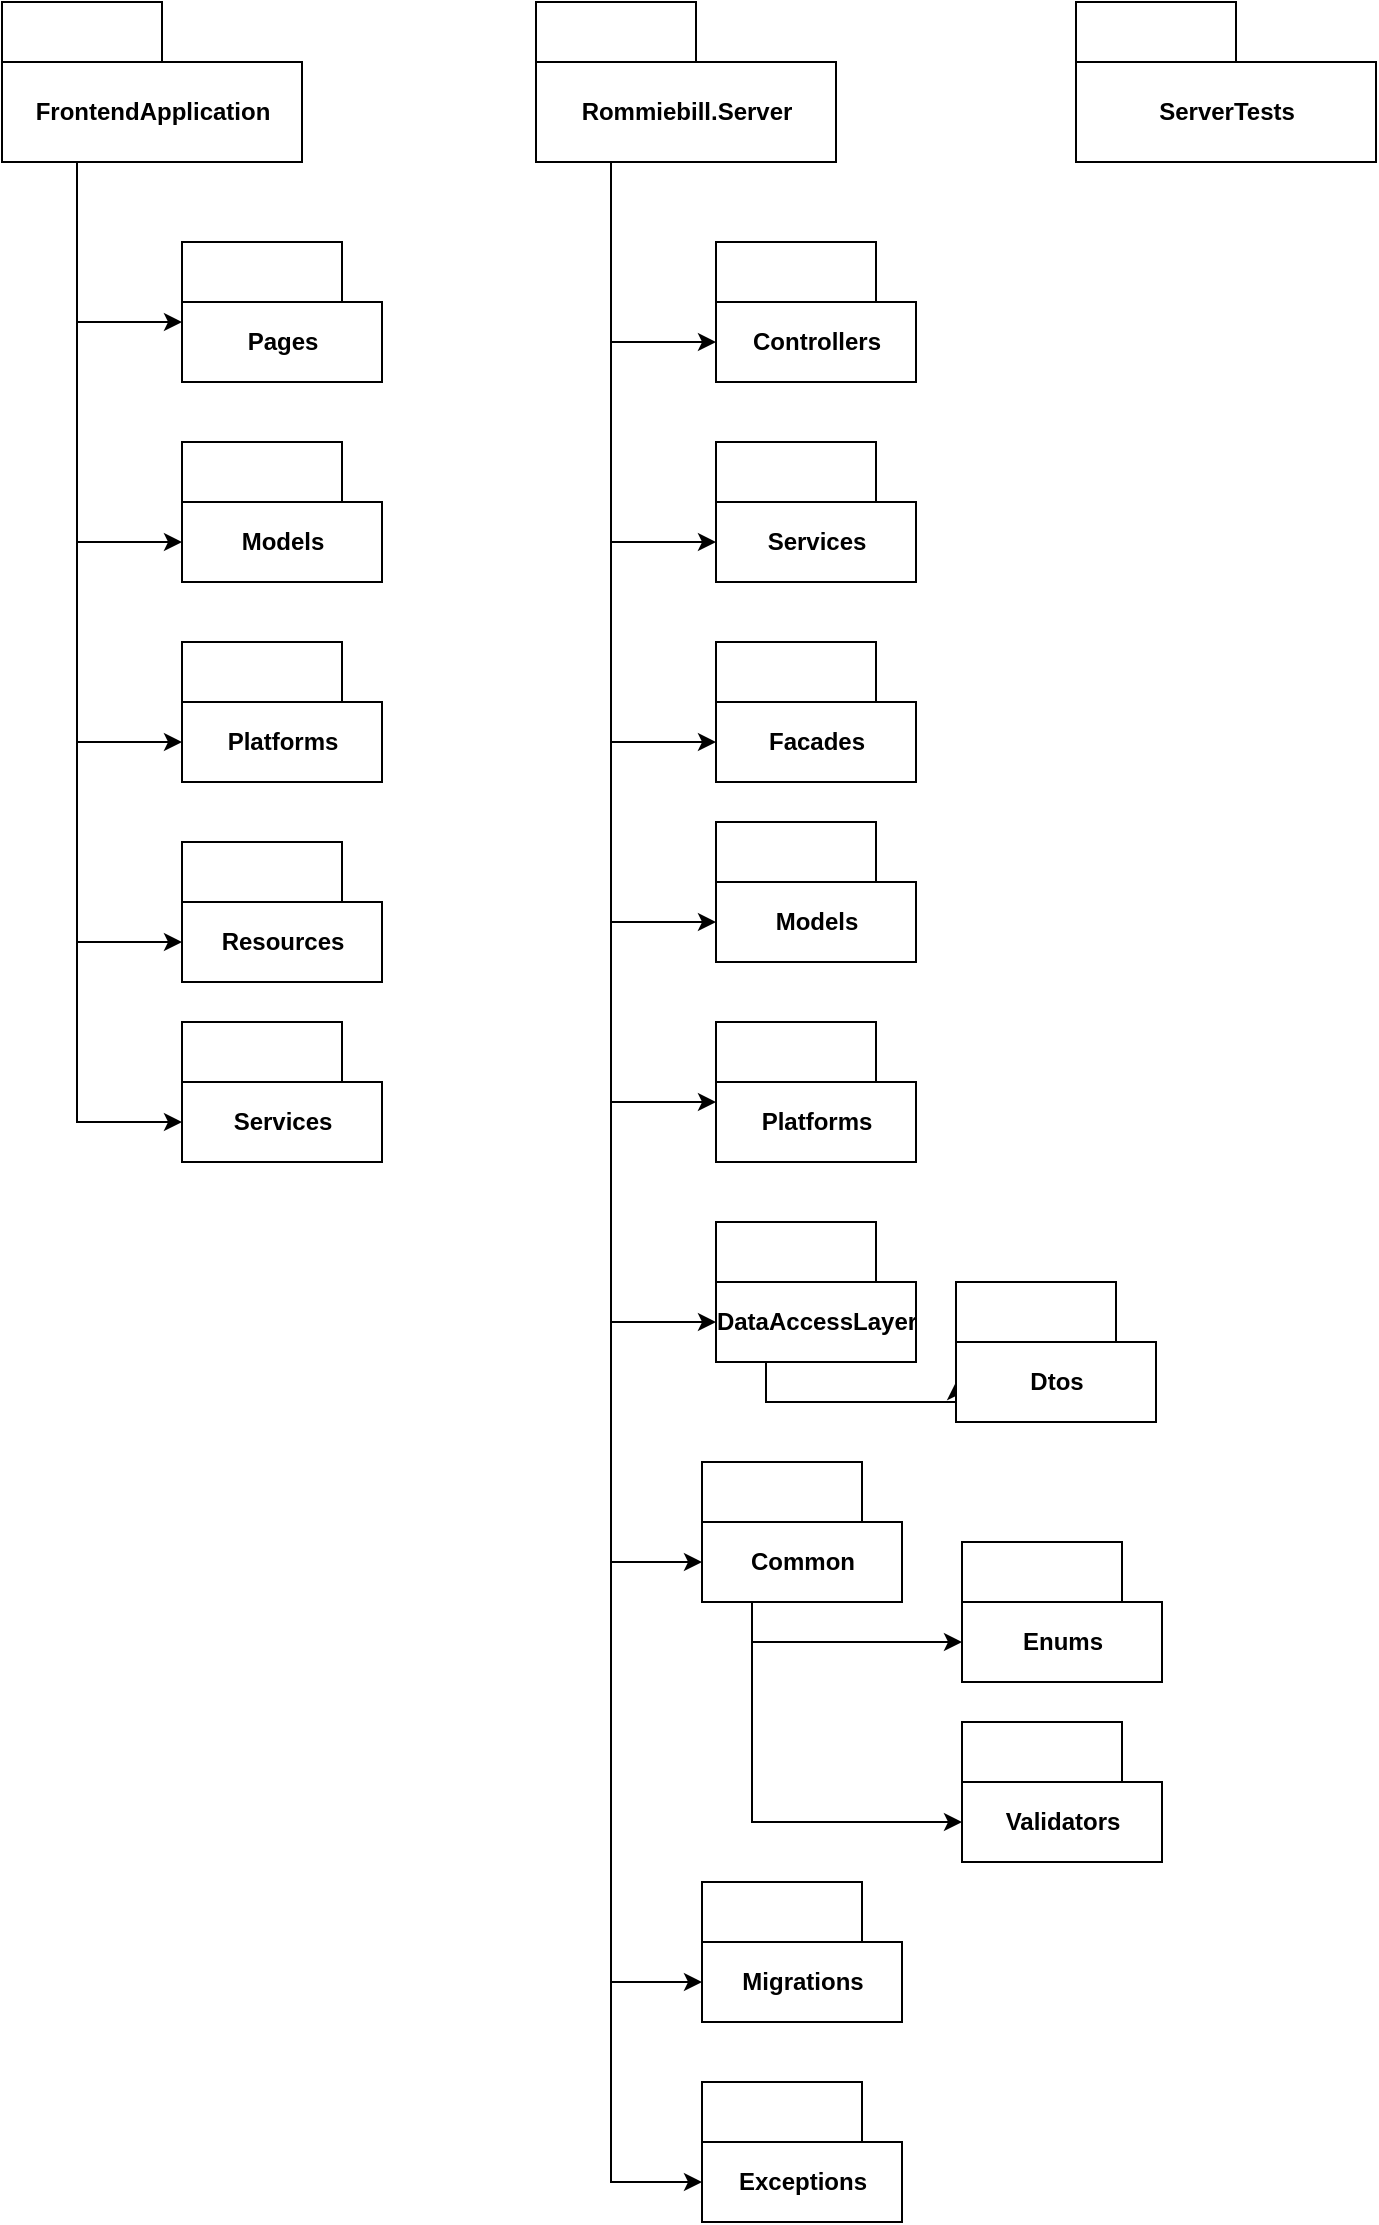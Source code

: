 <mxfile version="18.0.1" type="device"><diagram id="LvHIUhxtgZ5ozA1U4KXP" name="Page-1"><mxGraphModel dx="3289" dy="1739" grid="1" gridSize="10" guides="1" tooltips="1" connect="1" arrows="1" fold="1" page="1" pageScale="1" pageWidth="827" pageHeight="1169" math="0" shadow="0"><root><mxCell id="0"/><mxCell id="1" parent="0"/><mxCell id="CpX9zkEF9iaTddSWT5Ai-22" style="edgeStyle=orthogonalEdgeStyle;rounded=0;orthogonalLoop=1;jettySize=auto;html=1;exitX=0.25;exitY=1;exitDx=0;exitDy=0;exitPerimeter=0;entryX=0;entryY=0;entryDx=0;entryDy=40;entryPerimeter=0;" edge="1" parent="1" source="CpX9zkEF9iaTddSWT5Ai-1" target="CpX9zkEF9iaTddSWT5Ai-4"><mxGeometry relative="1" as="geometry"/></mxCell><mxCell id="CpX9zkEF9iaTddSWT5Ai-23" style="edgeStyle=orthogonalEdgeStyle;rounded=0;orthogonalLoop=1;jettySize=auto;html=1;exitX=0.25;exitY=1;exitDx=0;exitDy=0;exitPerimeter=0;entryX=0;entryY=0;entryDx=0;entryDy=50;entryPerimeter=0;" edge="1" parent="1" source="CpX9zkEF9iaTddSWT5Ai-1" target="CpX9zkEF9iaTddSWT5Ai-5"><mxGeometry relative="1" as="geometry"/></mxCell><mxCell id="CpX9zkEF9iaTddSWT5Ai-24" style="edgeStyle=orthogonalEdgeStyle;rounded=0;orthogonalLoop=1;jettySize=auto;html=1;exitX=0.25;exitY=1;exitDx=0;exitDy=0;exitPerimeter=0;entryX=0;entryY=0;entryDx=0;entryDy=50;entryPerimeter=0;" edge="1" parent="1" source="CpX9zkEF9iaTddSWT5Ai-1" target="CpX9zkEF9iaTddSWT5Ai-6"><mxGeometry relative="1" as="geometry"/></mxCell><mxCell id="CpX9zkEF9iaTddSWT5Ai-25" style="edgeStyle=orthogonalEdgeStyle;rounded=0;orthogonalLoop=1;jettySize=auto;html=1;exitX=0.25;exitY=1;exitDx=0;exitDy=0;exitPerimeter=0;entryX=0;entryY=0;entryDx=0;entryDy=50;entryPerimeter=0;" edge="1" parent="1" source="CpX9zkEF9iaTddSWT5Ai-1" target="CpX9zkEF9iaTddSWT5Ai-7"><mxGeometry relative="1" as="geometry"/></mxCell><mxCell id="CpX9zkEF9iaTddSWT5Ai-26" style="edgeStyle=orthogonalEdgeStyle;rounded=0;orthogonalLoop=1;jettySize=auto;html=1;exitX=0.25;exitY=1;exitDx=0;exitDy=0;exitPerimeter=0;entryX=0;entryY=0;entryDx=0;entryDy=50;entryPerimeter=0;" edge="1" parent="1" source="CpX9zkEF9iaTddSWT5Ai-1" target="CpX9zkEF9iaTddSWT5Ai-8"><mxGeometry relative="1" as="geometry"/></mxCell><mxCell id="CpX9zkEF9iaTddSWT5Ai-1" value="FrontendApplication" style="shape=folder;fontStyle=1;tabWidth=80;tabHeight=30;tabPosition=left;html=1;boundedLbl=1;" vertex="1" parent="1"><mxGeometry x="63" y="30" width="150" height="80" as="geometry"/></mxCell><mxCell id="CpX9zkEF9iaTddSWT5Ai-27" style="edgeStyle=orthogonalEdgeStyle;rounded=0;orthogonalLoop=1;jettySize=auto;html=1;exitX=0.25;exitY=1;exitDx=0;exitDy=0;exitPerimeter=0;entryX=0;entryY=0;entryDx=0;entryDy=50;entryPerimeter=0;" edge="1" parent="1" source="CpX9zkEF9iaTddSWT5Ai-2" target="CpX9zkEF9iaTddSWT5Ai-9"><mxGeometry relative="1" as="geometry"/></mxCell><mxCell id="CpX9zkEF9iaTddSWT5Ai-28" style="edgeStyle=orthogonalEdgeStyle;rounded=0;orthogonalLoop=1;jettySize=auto;html=1;exitX=0.25;exitY=1;exitDx=0;exitDy=0;exitPerimeter=0;entryX=0;entryY=0;entryDx=0;entryDy=50;entryPerimeter=0;" edge="1" parent="1" source="CpX9zkEF9iaTddSWT5Ai-2" target="CpX9zkEF9iaTddSWT5Ai-10"><mxGeometry relative="1" as="geometry"/></mxCell><mxCell id="CpX9zkEF9iaTddSWT5Ai-29" style="edgeStyle=orthogonalEdgeStyle;rounded=0;orthogonalLoop=1;jettySize=auto;html=1;exitX=0.25;exitY=1;exitDx=0;exitDy=0;exitPerimeter=0;entryX=0;entryY=0;entryDx=0;entryDy=50;entryPerimeter=0;" edge="1" parent="1" source="CpX9zkEF9iaTddSWT5Ai-2" target="CpX9zkEF9iaTddSWT5Ai-17"><mxGeometry relative="1" as="geometry"/></mxCell><mxCell id="CpX9zkEF9iaTddSWT5Ai-30" style="edgeStyle=orthogonalEdgeStyle;rounded=0;orthogonalLoop=1;jettySize=auto;html=1;exitX=0.25;exitY=1;exitDx=0;exitDy=0;exitPerimeter=0;entryX=0;entryY=0;entryDx=0;entryDy=50;entryPerimeter=0;" edge="1" parent="1" source="CpX9zkEF9iaTddSWT5Ai-2" target="CpX9zkEF9iaTddSWT5Ai-18"><mxGeometry relative="1" as="geometry"/></mxCell><mxCell id="CpX9zkEF9iaTddSWT5Ai-31" style="edgeStyle=orthogonalEdgeStyle;rounded=0;orthogonalLoop=1;jettySize=auto;html=1;exitX=0.25;exitY=1;exitDx=0;exitDy=0;exitPerimeter=0;entryX=0;entryY=0;entryDx=0;entryDy=40;entryPerimeter=0;" edge="1" parent="1" source="CpX9zkEF9iaTddSWT5Ai-2" target="CpX9zkEF9iaTddSWT5Ai-11"><mxGeometry relative="1" as="geometry"/></mxCell><mxCell id="CpX9zkEF9iaTddSWT5Ai-32" style="edgeStyle=orthogonalEdgeStyle;rounded=0;orthogonalLoop=1;jettySize=auto;html=1;exitX=0.25;exitY=1;exitDx=0;exitDy=0;exitPerimeter=0;entryX=0;entryY=0;entryDx=0;entryDy=50;entryPerimeter=0;" edge="1" parent="1" source="CpX9zkEF9iaTddSWT5Ai-2" target="CpX9zkEF9iaTddSWT5Ai-12"><mxGeometry relative="1" as="geometry"/></mxCell><mxCell id="CpX9zkEF9iaTddSWT5Ai-33" style="edgeStyle=orthogonalEdgeStyle;rounded=0;orthogonalLoop=1;jettySize=auto;html=1;exitX=0.25;exitY=1;exitDx=0;exitDy=0;exitPerimeter=0;entryX=0;entryY=0;entryDx=0;entryDy=50;entryPerimeter=0;" edge="1" parent="1" source="CpX9zkEF9iaTddSWT5Ai-2" target="CpX9zkEF9iaTddSWT5Ai-13"><mxGeometry relative="1" as="geometry"/></mxCell><mxCell id="CpX9zkEF9iaTddSWT5Ai-35" style="edgeStyle=orthogonalEdgeStyle;rounded=0;orthogonalLoop=1;jettySize=auto;html=1;exitX=0.25;exitY=1;exitDx=0;exitDy=0;exitPerimeter=0;entryX=0;entryY=0;entryDx=0;entryDy=50;entryPerimeter=0;" edge="1" parent="1" source="CpX9zkEF9iaTddSWT5Ai-2" target="CpX9zkEF9iaTddSWT5Ai-19"><mxGeometry relative="1" as="geometry"/></mxCell><mxCell id="CpX9zkEF9iaTddSWT5Ai-36" style="edgeStyle=orthogonalEdgeStyle;rounded=0;orthogonalLoop=1;jettySize=auto;html=1;exitX=0.25;exitY=1;exitDx=0;exitDy=0;exitPerimeter=0;entryX=0;entryY=0;entryDx=0;entryDy=50;entryPerimeter=0;" edge="1" parent="1" source="CpX9zkEF9iaTddSWT5Ai-2" target="CpX9zkEF9iaTddSWT5Ai-20"><mxGeometry relative="1" as="geometry"/></mxCell><mxCell id="CpX9zkEF9iaTddSWT5Ai-2" value="Rommiebill.Server" style="shape=folder;fontStyle=1;tabWidth=80;tabHeight=30;tabPosition=left;html=1;boundedLbl=1;" vertex="1" parent="1"><mxGeometry x="330" y="30" width="150" height="80" as="geometry"/></mxCell><mxCell id="CpX9zkEF9iaTddSWT5Ai-3" value="ServerTests" style="shape=folder;fontStyle=1;tabWidth=80;tabHeight=30;tabPosition=left;html=1;boundedLbl=1;" vertex="1" parent="1"><mxGeometry x="600" y="30" width="150" height="80" as="geometry"/></mxCell><mxCell id="CpX9zkEF9iaTddSWT5Ai-4" value="Pages" style="shape=folder;fontStyle=1;tabWidth=80;tabHeight=30;tabPosition=left;html=1;boundedLbl=1;" vertex="1" parent="1"><mxGeometry x="153" y="150" width="100" height="70" as="geometry"/></mxCell><mxCell id="CpX9zkEF9iaTddSWT5Ai-5" value="Models" style="shape=folder;fontStyle=1;tabWidth=80;tabHeight=30;tabPosition=left;html=1;boundedLbl=1;" vertex="1" parent="1"><mxGeometry x="153" y="250" width="100" height="70" as="geometry"/></mxCell><mxCell id="CpX9zkEF9iaTddSWT5Ai-6" value="Platforms" style="shape=folder;fontStyle=1;tabWidth=80;tabHeight=30;tabPosition=left;html=1;boundedLbl=1;" vertex="1" parent="1"><mxGeometry x="153" y="350" width="100" height="70" as="geometry"/></mxCell><mxCell id="CpX9zkEF9iaTddSWT5Ai-7" value="Resources" style="shape=folder;fontStyle=1;tabWidth=80;tabHeight=30;tabPosition=left;html=1;boundedLbl=1;" vertex="1" parent="1"><mxGeometry x="153" y="450" width="100" height="70" as="geometry"/></mxCell><mxCell id="CpX9zkEF9iaTddSWT5Ai-8" value="Services" style="shape=folder;fontStyle=1;tabWidth=80;tabHeight=30;tabPosition=left;html=1;boundedLbl=1;" vertex="1" parent="1"><mxGeometry x="153" y="540" width="100" height="70" as="geometry"/></mxCell><mxCell id="CpX9zkEF9iaTddSWT5Ai-9" value="Controllers" style="shape=folder;fontStyle=1;tabWidth=80;tabHeight=30;tabPosition=left;html=1;boundedLbl=1;" vertex="1" parent="1"><mxGeometry x="420" y="150" width="100" height="70" as="geometry"/></mxCell><mxCell id="CpX9zkEF9iaTddSWT5Ai-10" value="Services" style="shape=folder;fontStyle=1;tabWidth=80;tabHeight=30;tabPosition=left;html=1;boundedLbl=1;" vertex="1" parent="1"><mxGeometry x="420" y="250" width="100" height="70" as="geometry"/></mxCell><mxCell id="CpX9zkEF9iaTddSWT5Ai-11" value="Platforms" style="shape=folder;fontStyle=1;tabWidth=80;tabHeight=30;tabPosition=left;html=1;boundedLbl=1;" vertex="1" parent="1"><mxGeometry x="420" y="540" width="100" height="70" as="geometry"/></mxCell><mxCell id="CpX9zkEF9iaTddSWT5Ai-37" style="edgeStyle=orthogonalEdgeStyle;rounded=0;orthogonalLoop=1;jettySize=auto;html=1;exitX=0.25;exitY=1;exitDx=0;exitDy=0;exitPerimeter=0;entryX=0;entryY=0;entryDx=0;entryDy=50;entryPerimeter=0;" edge="1" parent="1" source="CpX9zkEF9iaTddSWT5Ai-12" target="CpX9zkEF9iaTddSWT5Ai-16"><mxGeometry relative="1" as="geometry"/></mxCell><mxCell id="CpX9zkEF9iaTddSWT5Ai-12" value="DataAccessLayer" style="shape=folder;fontStyle=1;tabWidth=80;tabHeight=30;tabPosition=left;html=1;boundedLbl=1;" vertex="1" parent="1"><mxGeometry x="420" y="640" width="100" height="70" as="geometry"/></mxCell><mxCell id="CpX9zkEF9iaTddSWT5Ai-38" style="edgeStyle=orthogonalEdgeStyle;rounded=0;orthogonalLoop=1;jettySize=auto;html=1;exitX=0.25;exitY=1;exitDx=0;exitDy=0;exitPerimeter=0;entryX=0;entryY=0;entryDx=0;entryDy=50;entryPerimeter=0;" edge="1" parent="1" source="CpX9zkEF9iaTddSWT5Ai-13" target="CpX9zkEF9iaTddSWT5Ai-14"><mxGeometry relative="1" as="geometry"/></mxCell><mxCell id="CpX9zkEF9iaTddSWT5Ai-39" style="edgeStyle=orthogonalEdgeStyle;rounded=0;orthogonalLoop=1;jettySize=auto;html=1;exitX=0.25;exitY=1;exitDx=0;exitDy=0;exitPerimeter=0;entryX=0;entryY=0;entryDx=0;entryDy=50;entryPerimeter=0;" edge="1" parent="1" source="CpX9zkEF9iaTddSWT5Ai-13" target="CpX9zkEF9iaTddSWT5Ai-15"><mxGeometry relative="1" as="geometry"/></mxCell><mxCell id="CpX9zkEF9iaTddSWT5Ai-13" value="Common" style="shape=folder;fontStyle=1;tabWidth=80;tabHeight=30;tabPosition=left;html=1;boundedLbl=1;" vertex="1" parent="1"><mxGeometry x="413" y="760" width="100" height="70" as="geometry"/></mxCell><mxCell id="CpX9zkEF9iaTddSWT5Ai-14" value="Enums" style="shape=folder;fontStyle=1;tabWidth=80;tabHeight=30;tabPosition=left;html=1;boundedLbl=1;" vertex="1" parent="1"><mxGeometry x="543" y="800" width="100" height="70" as="geometry"/></mxCell><mxCell id="CpX9zkEF9iaTddSWT5Ai-15" value="Validators" style="shape=folder;fontStyle=1;tabWidth=80;tabHeight=30;tabPosition=left;html=1;boundedLbl=1;" vertex="1" parent="1"><mxGeometry x="543" y="890" width="100" height="70" as="geometry"/></mxCell><mxCell id="CpX9zkEF9iaTddSWT5Ai-16" value="Dtos" style="shape=folder;fontStyle=1;tabWidth=80;tabHeight=30;tabPosition=left;html=1;boundedLbl=1;" vertex="1" parent="1"><mxGeometry x="540" y="670" width="100" height="70" as="geometry"/></mxCell><mxCell id="CpX9zkEF9iaTddSWT5Ai-17" value="Facades" style="shape=folder;fontStyle=1;tabWidth=80;tabHeight=30;tabPosition=left;html=1;boundedLbl=1;" vertex="1" parent="1"><mxGeometry x="420" y="350" width="100" height="70" as="geometry"/></mxCell><mxCell id="CpX9zkEF9iaTddSWT5Ai-18" value="Models" style="shape=folder;fontStyle=1;tabWidth=80;tabHeight=30;tabPosition=left;html=1;boundedLbl=1;" vertex="1" parent="1"><mxGeometry x="420" y="440" width="100" height="70" as="geometry"/></mxCell><mxCell id="CpX9zkEF9iaTddSWT5Ai-19" value="Migrations" style="shape=folder;fontStyle=1;tabWidth=80;tabHeight=30;tabPosition=left;html=1;boundedLbl=1;" vertex="1" parent="1"><mxGeometry x="413" y="970" width="100" height="70" as="geometry"/></mxCell><mxCell id="CpX9zkEF9iaTddSWT5Ai-20" value="Exceptions" style="shape=folder;fontStyle=1;tabWidth=80;tabHeight=30;tabPosition=left;html=1;boundedLbl=1;" vertex="1" parent="1"><mxGeometry x="413" y="1070" width="100" height="70" as="geometry"/></mxCell></root></mxGraphModel></diagram></mxfile>